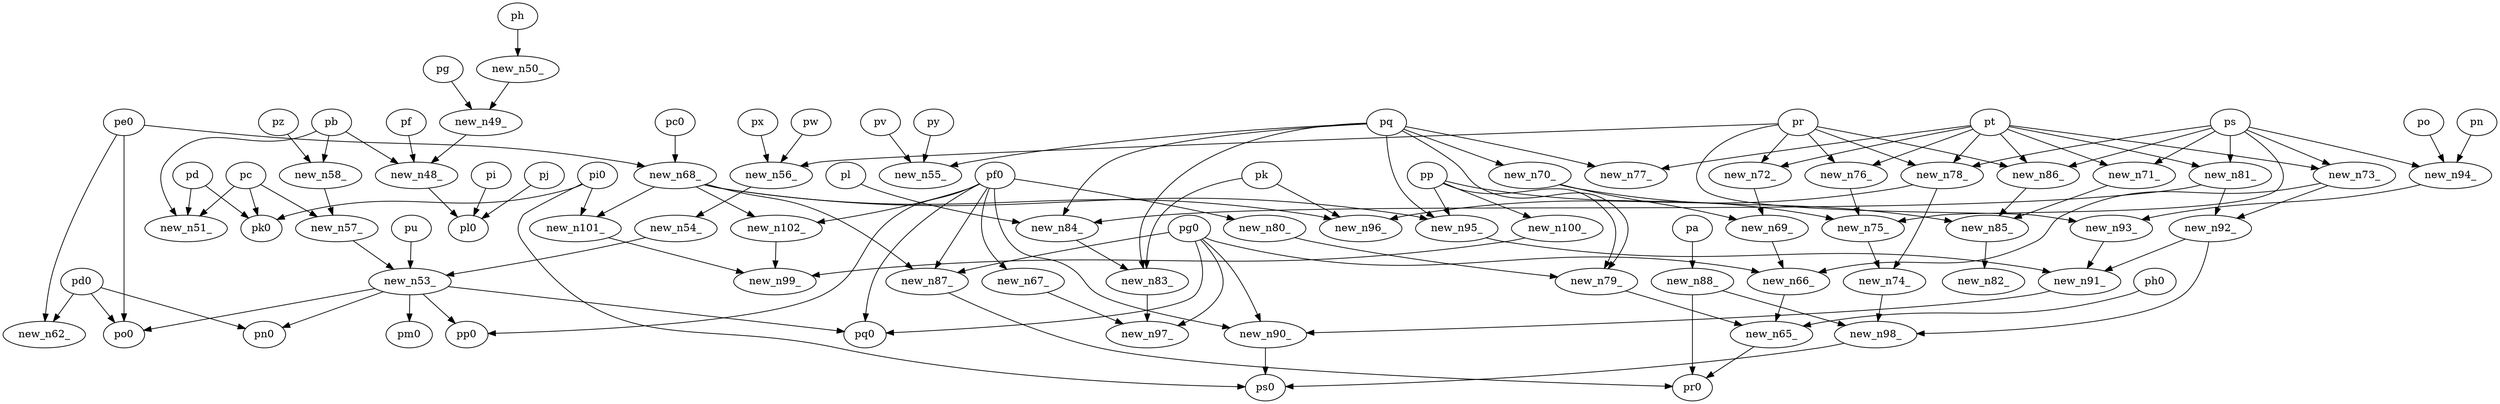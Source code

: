 digraph G {
    "pi0" -> "pk0";
    "pc" -> "pk0";
    "pd" -> "pk0";
    "new_n48_" -> "pl0";
    "pj" -> "pl0";
    "pi" -> "pl0";
    "pf" -> "new_n48_";
    "pb" -> "new_n48_";
    "new_n49_" -> "new_n48_";
    "pg" -> "new_n49_";
    "new_n50_" -> "new_n49_";
    "ph" -> "new_n50_";
    "pc" -> "new_n51_";
    "pd" -> "new_n51_";
    "pb" -> "new_n51_";
    "new_n53_" -> "pm0";
    "pu" -> "new_n53_";
    "new_n54_" -> "new_n53_";
    "new_n57_" -> "new_n53_";
    "new_n56_" -> "new_n54_";
    "py" -> "new_n55_";
    "pq" -> "new_n55_";
    "pv" -> "new_n55_";
    "px" -> "new_n56_";
    "pr" -> "new_n56_";
    "pw" -> "new_n56_";
    "pc" -> "new_n57_";
    "new_n58_" -> "new_n57_";
    "pz" -> "new_n58_";
    "pb" -> "new_n58_";
    "pd0" -> "pn0";
    "new_n53_" -> "pn0";
    "pd0" -> "po0";
    "pe0" -> "po0";
    "new_n53_" -> "po0";
    "pf0" -> "pp0";
    "new_n53_" -> "pp0";
    "pd0" -> "new_n62_";
    "pe0" -> "new_n62_";
    "pf0" -> "pq0";
    "pg0" -> "pq0";
    "new_n53_" -> "pq0";
    "new_n87_" -> "pr0";
    "new_n65_" -> "pr0";
    "new_n88_" -> "pr0";
    "new_n79_" -> "new_n65_";
    "new_n66_" -> "new_n65_";
    "ph0" -> "new_n65_";
    "new_n69_" -> "new_n66_";
    "new_n73_" -> "new_n66_";
    "pg0" -> "new_n66_";
    "pf0" -> "new_n67_";
    "pc0" -> "new_n68_";
    "pe0" -> "new_n68_";
    "new_n70_" -> "new_n69_";
    "new_n72_" -> "new_n69_";
    "pq" -> "new_n70_";
    "pt" -> "new_n71_";
    "ps" -> "new_n71_";
    "pt" -> "new_n72_";
    "pr" -> "new_n72_";
    "ps" -> "new_n73_";
    "pt" -> "new_n73_";
    "new_n78_" -> "new_n74_";
    "new_n75_" -> "new_n74_";
    "new_n76_" -> "new_n75_";
    "pp" -> "new_n75_";
    "ps" -> "new_n75_";
    "pt" -> "new_n76_";
    "pr" -> "new_n76_";
    "pt" -> "new_n77_";
    "pq" -> "new_n77_";
    "pr" -> "new_n78_";
    "ps" -> "new_n78_";
    "pt" -> "new_n78_";
    "pp" -> "new_n79_";
    "pq" -> "new_n79_";
    "new_n80_" -> "new_n79_";
    "pf0" -> "new_n80_";
    "ps" -> "new_n81_";
    "pt" -> "new_n81_";
    "new_n85_" -> "new_n82_";
    "pk" -> "new_n83_";
    "pq" -> "new_n83_";
    "new_n84_" -> "new_n83_";
    "pl" -> "new_n84_";
    "pq" -> "new_n84_";
    "new_n81_" -> "new_n84_";
    "new_n71_" -> "new_n85_";
    "new_n86_" -> "new_n85_";
    "new_n70_" -> "new_n85_";
    "pr" -> "new_n86_";
    "ps" -> "new_n86_";
    "pt" -> "new_n86_";
    "new_n68_" -> "new_n87_";
    "pf0" -> "new_n87_";
    "pg0" -> "new_n87_";
    "pa" -> "new_n88_";
    "new_n90_" -> "ps0";
    "pi0" -> "ps0";
    "new_n98_" -> "ps0";
    "new_n91_" -> "new_n90_";
    "pf0" -> "new_n90_";
    "pg0" -> "new_n90_";
    "new_n93_" -> "new_n91_";
    "new_n95_" -> "new_n91_";
    "new_n92_" -> "new_n91_";
    "new_n81_" -> "new_n92_";
    "new_n73_" -> "new_n92_";
    "pr" -> "new_n93_";
    "new_n94_" -> "new_n93_";
    "po" -> "new_n94_";
    "ps" -> "new_n94_";
    "pn" -> "new_n94_";
    "pq" -> "new_n95_";
    "new_n68_" -> "new_n95_";
    "pp" -> "new_n95_";
    "new_n78_" -> "new_n96_";
    "new_n68_" -> "new_n96_";
    "pk" -> "new_n96_";
    "new_n83_" -> "new_n97_";
    "pg0" -> "new_n97_";
    "new_n67_" -> "new_n97_";
    "new_n92_" -> "new_n98_";
    "new_n74_" -> "new_n98_";
    "new_n88_" -> "new_n98_";
    "new_n100_" -> "new_n99_";
    "new_n102_" -> "new_n99_";
    "new_n101_" -> "new_n99_";
    "pp" -> "new_n100_";
    "new_n68_" -> "new_n101_";
    "pi0" -> "new_n101_";
    "new_n68_" -> "new_n102_";
    "pf0" -> "new_n102_";
}
